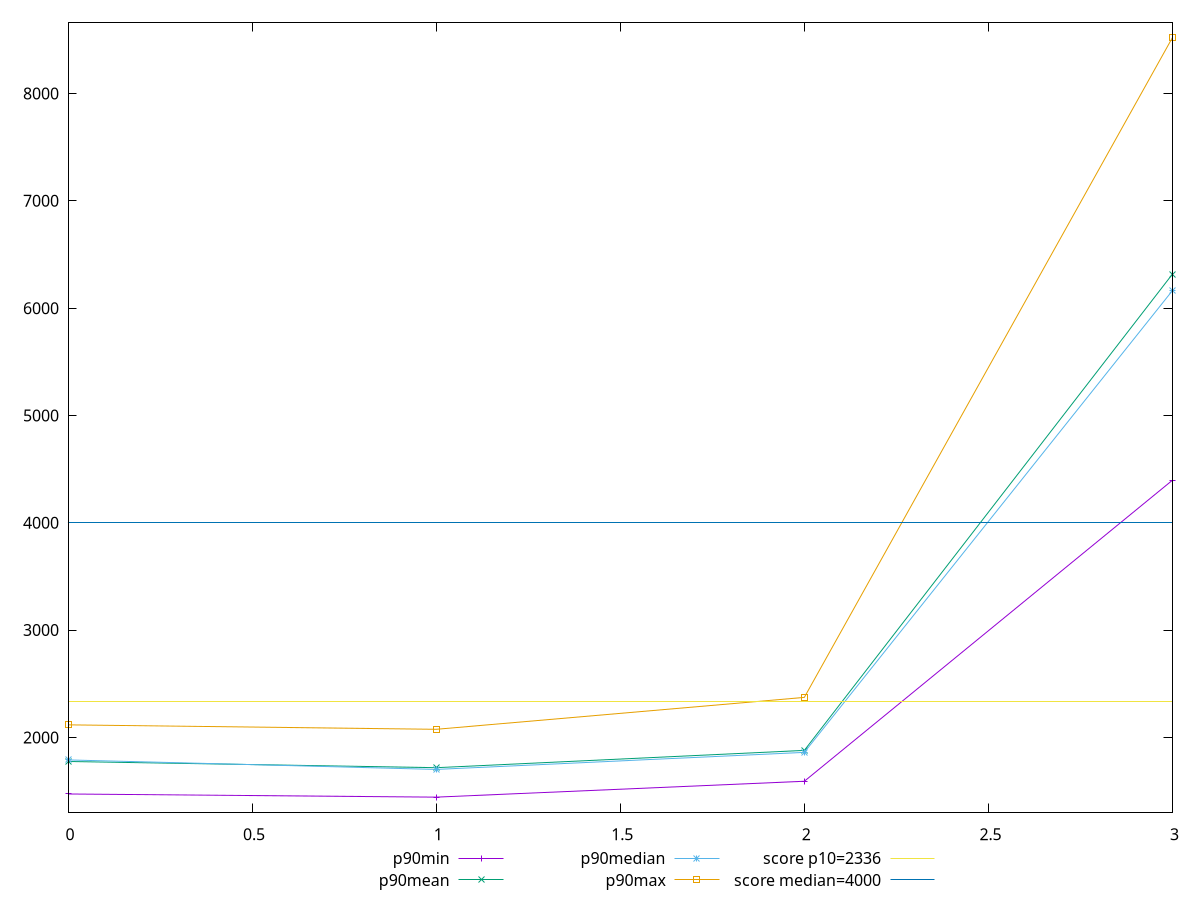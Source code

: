 reset

$p90Min <<EOF
0 1472.8139999999999
1 1443.2779999999998
2 1591.3579999999997
3 4397.076999999999
EOF

$p90Mean <<EOF
0 1775.3734574468083
1 1717.807994680851
2 1879.142588709677
3 6318.0718563829805
EOF

$p90Median <<EOF
0 1790.205
1 1701.6444999999999
2 1860.65
3 6164.414499999997
EOF

$p90Max <<EOF
0 2117.035
1 2075.4725
2 2372.97
3 8522.145999999997
EOF

set key outside below
set xrange [0:3]
set yrange [1301.7006399999998:8663.723359999996]
set trange [1301.7006399999998:8663.723359999996]
set terminal svg size 640, 560 enhanced background rgb 'white'
set output "reports/report_00027_2021-02-24T12-40-31.850Z/first-meaningful-paint/progression/value.svg"

plot $p90Min title "p90min" with linespoints, \
     $p90Mean title "p90mean" with linespoints, \
     $p90Median title "p90median" with linespoints, \
     $p90Max title "p90max" with linespoints, \
     2336 title "score p10=2336", \
     4000 title "score median=4000"

reset
